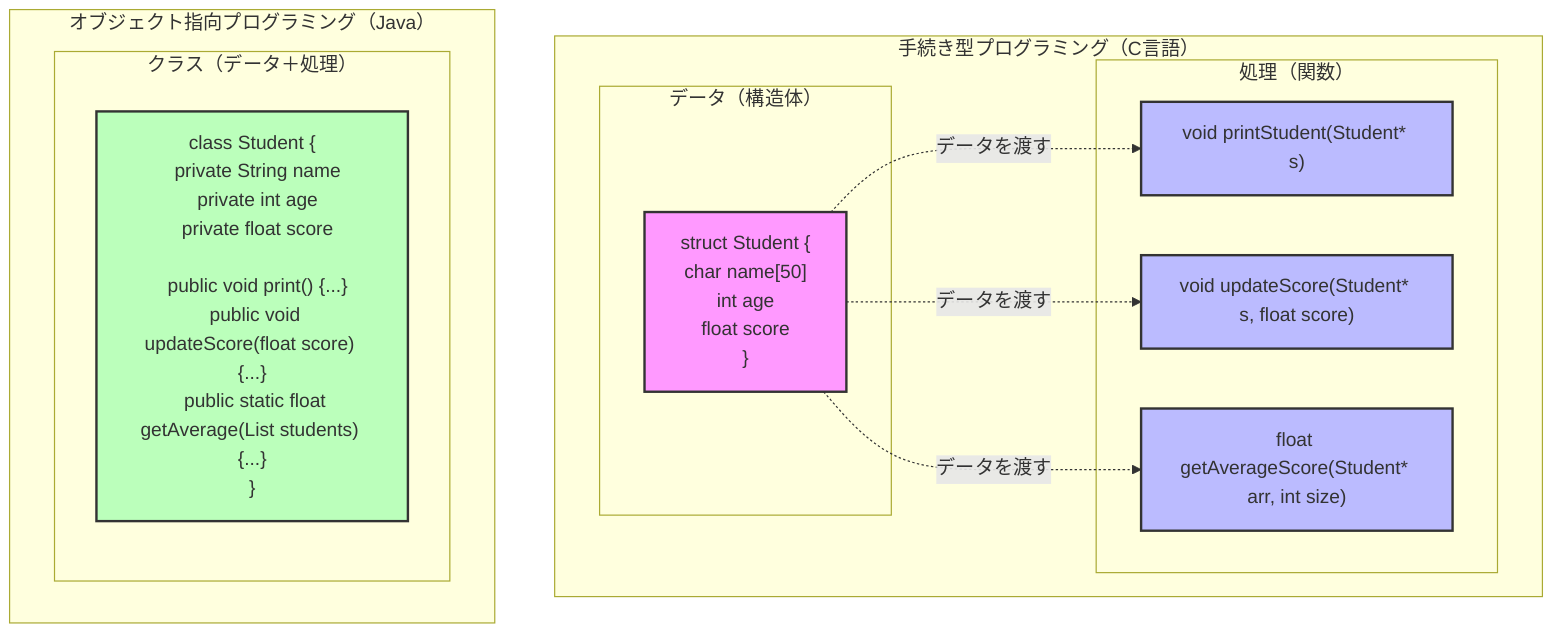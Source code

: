 graph TB
    subgraph "手続き型プログラミング（C言語）"
        subgraph "データ（構造体）"
            struct["struct Student {\n  char name[50]\n  int age\n  float score\n}"]
        end
        
        subgraph "処理（関数）"
            func1["void printStudent(Student* s)"]
            func2["void updateScore(Student* s, float score)"]
            func3["float getAverageScore(Student* arr, int size)"]
        end
        
        struct -.->|"データを渡す"| func1
        struct -.->|"データを渡す"| func2
        struct -.->|"データを渡す"| func3
    end
    
    subgraph "オブジェクト指向プログラミング（Java）"
        subgraph "クラス（データ＋処理）"
            javaClass["class Student {\n  private String name\n  private int age\n  private float score\n\n  public void print() {...}\n  public void updateScore(float score) {...}\n  public static float getAverage(List students) {...}\n}"]
        end
    end
    
    style struct fill:#f9f,stroke:#333,stroke-width:2px
    style func1 fill:#bbf,stroke:#333,stroke-width:2px
    style func2 fill:#bbf,stroke:#333,stroke-width:2px
    style func3 fill:#bbf,stroke:#333,stroke-width:2px
    style javaClass fill:#bfb,stroke:#333,stroke-width:2px